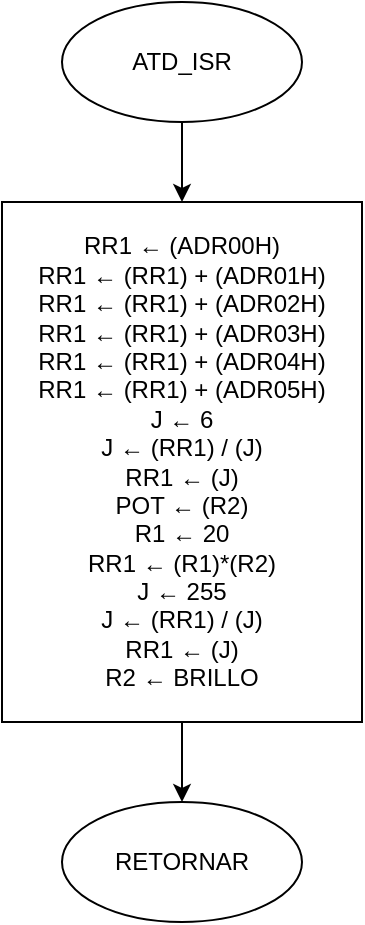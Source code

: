 <mxfile version="14.4.3" type="device"><diagram id="JkKJpccrLoccsADXjx8o" name="Page-1"><mxGraphModel dx="1038" dy="523" grid="1" gridSize="10" guides="1" tooltips="1" connect="1" arrows="1" fold="1" page="1" pageScale="1" pageWidth="827" pageHeight="1169" math="0" shadow="0"><root><mxCell id="0"/><mxCell id="1" parent="0"/><mxCell id="G4LkrZ3554wUYThn4CG6-3" value="" style="edgeStyle=orthogonalEdgeStyle;rounded=0;orthogonalLoop=1;jettySize=auto;html=1;" edge="1" parent="1" source="G4LkrZ3554wUYThn4CG6-1" target="G4LkrZ3554wUYThn4CG6-2"><mxGeometry relative="1" as="geometry"/></mxCell><mxCell id="G4LkrZ3554wUYThn4CG6-1" value="ATD_ISR" style="ellipse;whiteSpace=wrap;html=1;" vertex="1" parent="1"><mxGeometry x="350" y="230" width="120" height="60" as="geometry"/></mxCell><mxCell id="G4LkrZ3554wUYThn4CG6-5" value="" style="edgeStyle=orthogonalEdgeStyle;rounded=0;orthogonalLoop=1;jettySize=auto;html=1;" edge="1" parent="1" source="G4LkrZ3554wUYThn4CG6-2" target="G4LkrZ3554wUYThn4CG6-4"><mxGeometry relative="1" as="geometry"/></mxCell><mxCell id="G4LkrZ3554wUYThn4CG6-2" value="RR1 ← (ADR00H)&lt;br&gt;RR1 ← (RR1) + (ADR01H)&lt;br&gt;RR1 ← (RR1) + (ADR02H)&lt;br&gt;RR1 ← (RR1) + (ADR03H)&lt;br&gt;RR1 ← (RR1) + (ADR04H)&lt;br&gt;RR1 ← (RR1) + (ADR05H)&lt;br&gt;J ← 6&lt;br&gt;J ← (RR1) / (J)&lt;br&gt;RR1 ← (J)&lt;br&gt;POT ← (R2)&lt;br&gt;R1 ← 20&lt;br&gt;RR1 ← (R1)*(R2)&lt;br&gt;J ← 255&lt;br&gt;J ← (RR1) / (J)&lt;br&gt;RR1 ← (J)&lt;br&gt;R2 ← BRILLO" style="whiteSpace=wrap;html=1;" vertex="1" parent="1"><mxGeometry x="320" y="330" width="180" height="260" as="geometry"/></mxCell><mxCell id="G4LkrZ3554wUYThn4CG6-4" value="RETORNAR" style="ellipse;whiteSpace=wrap;html=1;" vertex="1" parent="1"><mxGeometry x="350" y="630" width="120" height="60" as="geometry"/></mxCell></root></mxGraphModel></diagram></mxfile>